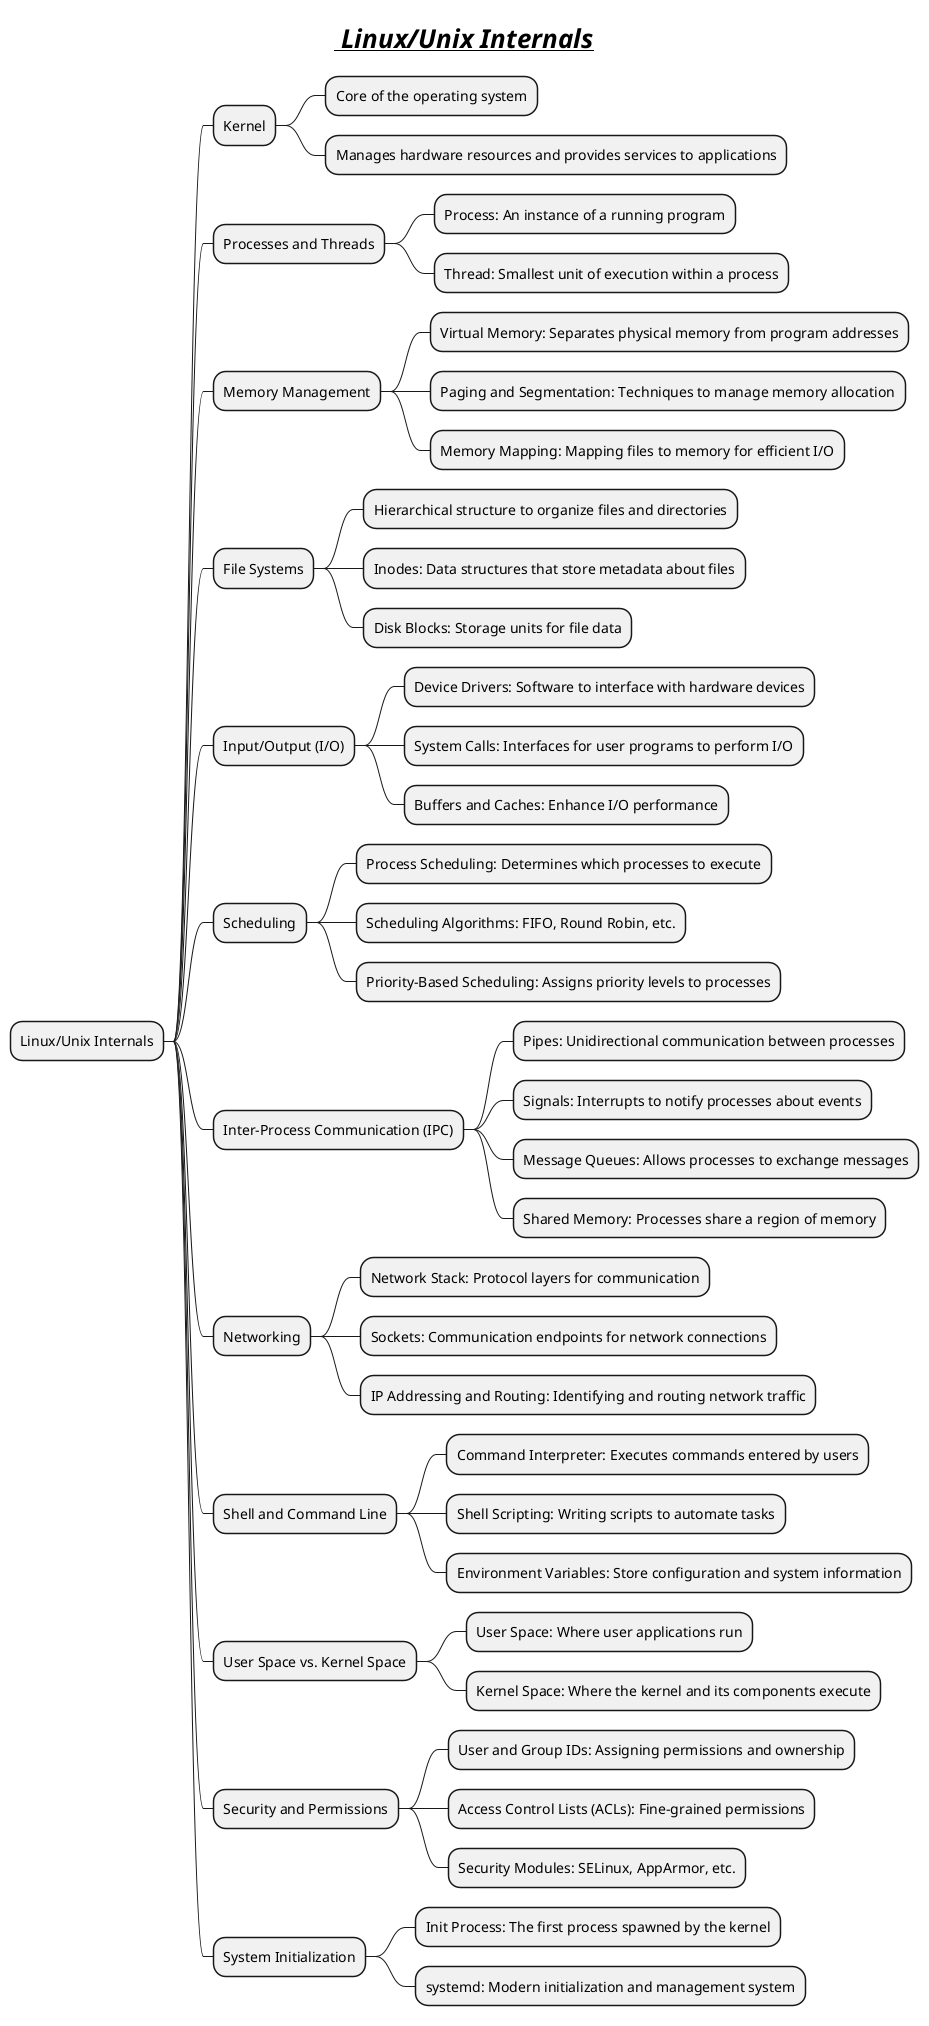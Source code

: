 @startmindmap
title =//__ Linux/Unix Internals__//

* Linux/Unix Internals
** Kernel
*** Core of the operating system
*** Manages hardware resources and provides services to applications
** Processes and Threads
*** Process: An instance of a running program
*** Thread: Smallest unit of execution within a process
** Memory Management
*** Virtual Memory: Separates physical memory from program addresses
*** Paging and Segmentation: Techniques to manage memory allocation
*** Memory Mapping: Mapping files to memory for efficient I/O
** File Systems
*** Hierarchical structure to organize files and directories
*** Inodes: Data structures that store metadata about files
*** Disk Blocks: Storage units for file data
** Input/Output (I/O)
*** Device Drivers: Software to interface with hardware devices
*** System Calls: Interfaces for user programs to perform I/O
*** Buffers and Caches: Enhance I/O performance
** Scheduling
*** Process Scheduling: Determines which processes to execute
*** Scheduling Algorithms: FIFO, Round Robin, etc.
*** Priority-Based Scheduling: Assigns priority levels to processes
** Inter-Process Communication (IPC)
*** Pipes: Unidirectional communication between processes
*** Signals: Interrupts to notify processes about events
*** Message Queues: Allows processes to exchange messages
*** Shared Memory: Processes share a region of memory
** Networking
*** Network Stack: Protocol layers for communication
*** Sockets: Communication endpoints for network connections
*** IP Addressing and Routing: Identifying and routing network traffic
** Shell and Command Line
*** Command Interpreter: Executes commands entered by users
*** Shell Scripting: Writing scripts to automate tasks
*** Environment Variables: Store configuration and system information
** User Space vs. Kernel Space
*** User Space: Where user applications run
*** Kernel Space: Where the kernel and its components execute
** Security and Permissions
*** User and Group IDs: Assigning permissions and ownership
*** Access Control Lists (ACLs): Fine-grained permissions
*** Security Modules: SELinux, AppArmor, etc.
** System Initialization
*** Init Process: The first process spawned by the kernel
*** systemd: Modern initialization and management system
@endmindmap
